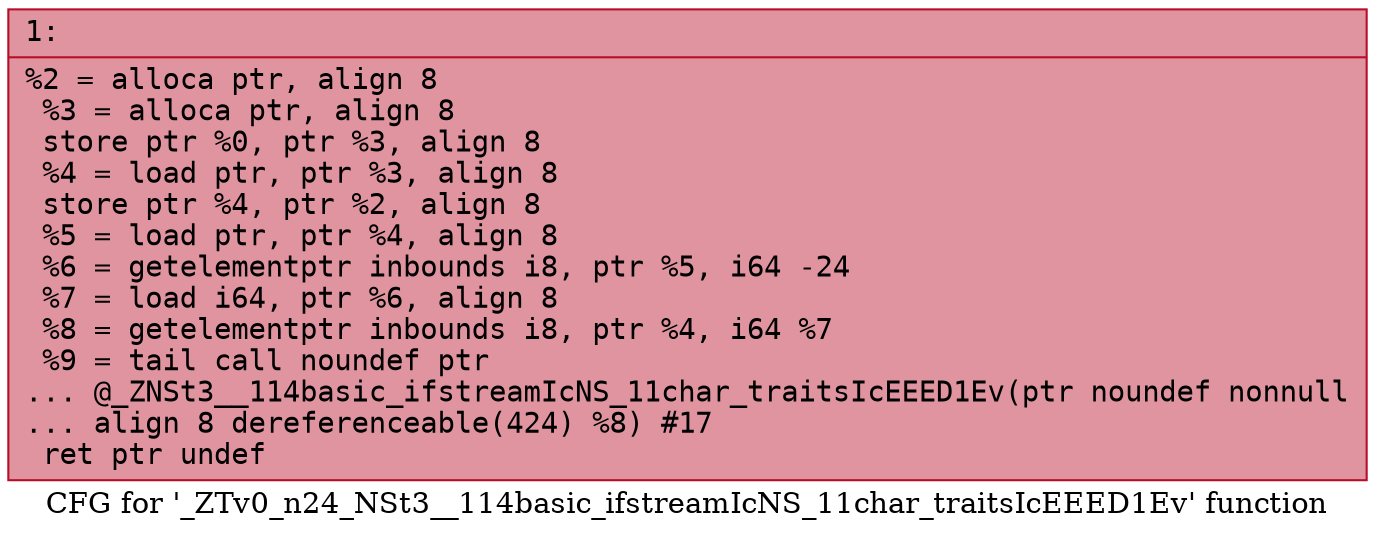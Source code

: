 digraph "CFG for '_ZTv0_n24_NSt3__114basic_ifstreamIcNS_11char_traitsIcEEED1Ev' function" {
	label="CFG for '_ZTv0_n24_NSt3__114basic_ifstreamIcNS_11char_traitsIcEEED1Ev' function";

	Node0x600000633390 [shape=record,color="#b70d28ff", style=filled, fillcolor="#b70d2870" fontname="Courier",label="{1:\l|  %2 = alloca ptr, align 8\l  %3 = alloca ptr, align 8\l  store ptr %0, ptr %3, align 8\l  %4 = load ptr, ptr %3, align 8\l  store ptr %4, ptr %2, align 8\l  %5 = load ptr, ptr %4, align 8\l  %6 = getelementptr inbounds i8, ptr %5, i64 -24\l  %7 = load i64, ptr %6, align 8\l  %8 = getelementptr inbounds i8, ptr %4, i64 %7\l  %9 = tail call noundef ptr\l... @_ZNSt3__114basic_ifstreamIcNS_11char_traitsIcEEED1Ev(ptr noundef nonnull\l... align 8 dereferenceable(424) %8) #17\l  ret ptr undef\l}"];
}
